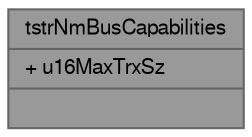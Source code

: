 digraph "tstrNmBusCapabilities"
{
 // LATEX_PDF_SIZE
  bgcolor="transparent";
  edge [fontname=FreeSans,fontsize=10,labelfontname=FreeSans,labelfontsize=10];
  node [fontname=FreeSans,fontsize=10,shape=box,height=0.2,width=0.4];
  Node1 [shape=record,label="{tstrNmBusCapabilities\n|+ u16MaxTrxSz\l|}",height=0.2,width=0.4,color="gray40", fillcolor="grey60", style="filled", fontcolor="black",tooltip="Structure holding bus capabilities information."];
}

